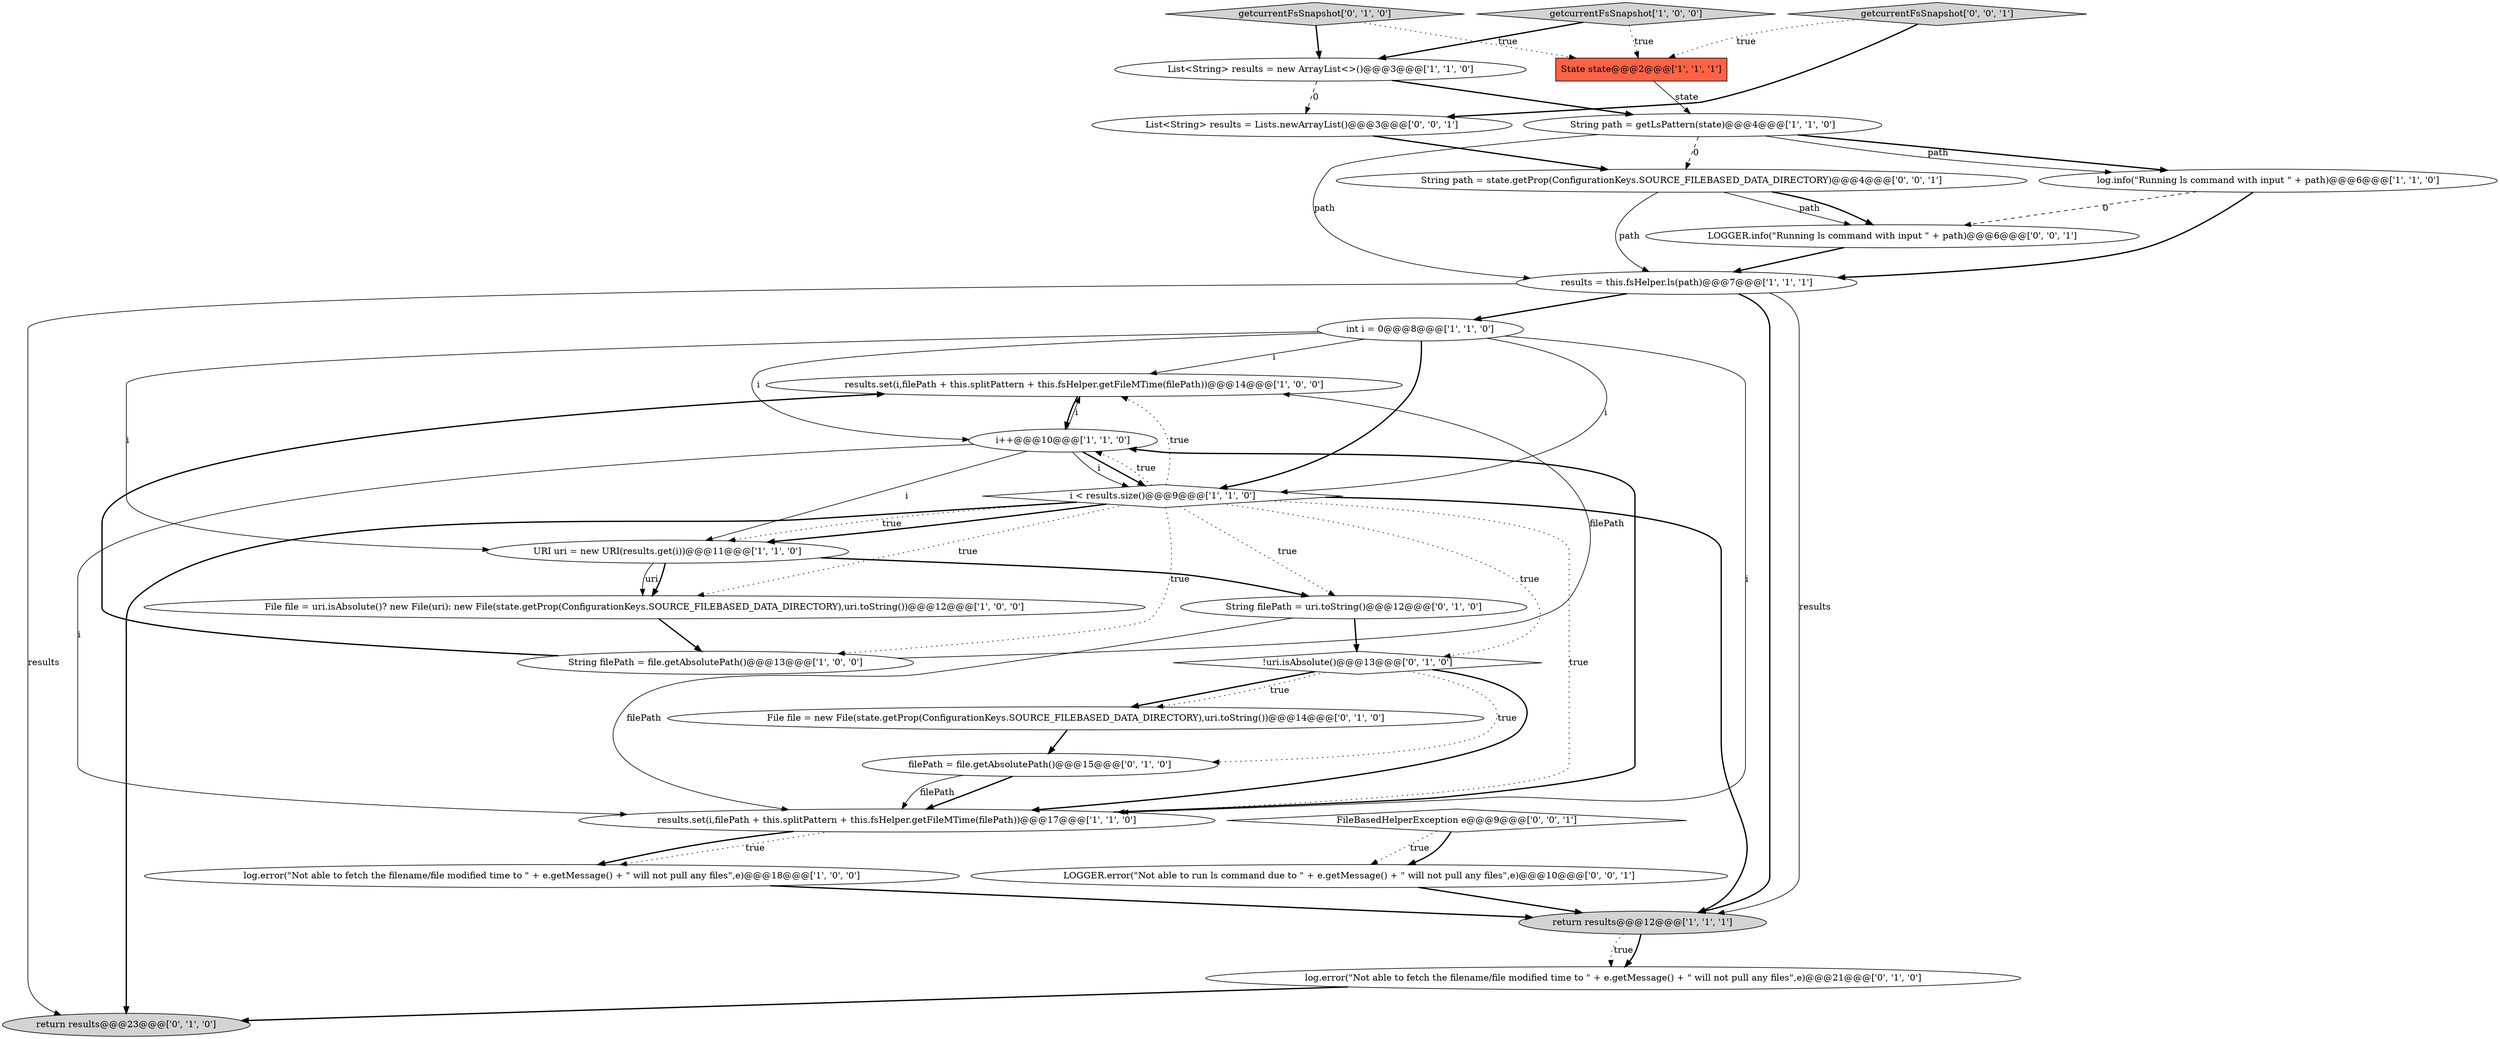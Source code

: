 digraph {
6 [style = filled, label = "results = this.fsHelper.ls(path)@@@7@@@['1', '1', '1']", fillcolor = white, shape = ellipse image = "AAA0AAABBB1BBB"];
0 [style = filled, label = "log.error(\"Not able to fetch the filename/file modified time to \" + e.getMessage() + \" will not pull any files\",e)@@@18@@@['1', '0', '0']", fillcolor = white, shape = ellipse image = "AAA0AAABBB1BBB"];
17 [style = filled, label = "!uri.isAbsolute()@@@13@@@['0', '1', '0']", fillcolor = white, shape = diamond image = "AAA0AAABBB2BBB"];
4 [style = filled, label = "String path = getLsPattern(state)@@@4@@@['1', '1', '0']", fillcolor = white, shape = ellipse image = "AAA0AAABBB1BBB"];
27 [style = filled, label = "String path = state.getProp(ConfigurationKeys.SOURCE_FILEBASED_DATA_DIRECTORY)@@@4@@@['0', '0', '1']", fillcolor = white, shape = ellipse image = "AAA0AAABBB3BBB"];
28 [style = filled, label = "FileBasedHelperException e@@@9@@@['0', '0', '1']", fillcolor = white, shape = diamond image = "AAA0AAABBB3BBB"];
15 [style = filled, label = "File file = uri.isAbsolute()? new File(uri): new File(state.getProp(ConfigurationKeys.SOURCE_FILEBASED_DATA_DIRECTORY),uri.toString())@@@12@@@['1', '0', '0']", fillcolor = white, shape = ellipse image = "AAA0AAABBB1BBB"];
24 [style = filled, label = "LOGGER.info(\"Running ls command with input \" + path)@@@6@@@['0', '0', '1']", fillcolor = white, shape = ellipse image = "AAA0AAABBB3BBB"];
21 [style = filled, label = "File file = new File(state.getProp(ConfigurationKeys.SOURCE_FILEBASED_DATA_DIRECTORY),uri.toString())@@@14@@@['0', '1', '0']", fillcolor = white, shape = ellipse image = "AAA1AAABBB2BBB"];
1 [style = filled, label = "results.set(i,filePath + this.splitPattern + this.fsHelper.getFileMTime(filePath))@@@14@@@['1', '0', '0']", fillcolor = white, shape = ellipse image = "AAA0AAABBB1BBB"];
5 [style = filled, label = "i++@@@10@@@['1', '1', '0']", fillcolor = white, shape = ellipse image = "AAA0AAABBB1BBB"];
25 [style = filled, label = "LOGGER.error(\"Not able to run ls command due to \" + e.getMessage() + \" will not pull any files\",e)@@@10@@@['0', '0', '1']", fillcolor = white, shape = ellipse image = "AAA0AAABBB3BBB"];
23 [style = filled, label = "List<String> results = Lists.newArrayList()@@@3@@@['0', '0', '1']", fillcolor = white, shape = ellipse image = "AAA0AAABBB3BBB"];
12 [style = filled, label = "log.info(\"Running ls command with input \" + path)@@@6@@@['1', '1', '0']", fillcolor = white, shape = ellipse image = "AAA0AAABBB1BBB"];
26 [style = filled, label = "getcurrentFsSnapshot['0', '0', '1']", fillcolor = lightgray, shape = diamond image = "AAA0AAABBB3BBB"];
20 [style = filled, label = "return results@@@23@@@['0', '1', '0']", fillcolor = lightgray, shape = ellipse image = "AAA0AAABBB2BBB"];
2 [style = filled, label = "results.set(i,filePath + this.splitPattern + this.fsHelper.getFileMTime(filePath))@@@17@@@['1', '1', '0']", fillcolor = white, shape = ellipse image = "AAA0AAABBB1BBB"];
3 [style = filled, label = "String filePath = file.getAbsolutePath()@@@13@@@['1', '0', '0']", fillcolor = white, shape = ellipse image = "AAA0AAABBB1BBB"];
18 [style = filled, label = "filePath = file.getAbsolutePath()@@@15@@@['0', '1', '0']", fillcolor = white, shape = ellipse image = "AAA1AAABBB2BBB"];
10 [style = filled, label = "URI uri = new URI(results.get(i))@@@11@@@['1', '1', '0']", fillcolor = white, shape = ellipse image = "AAA0AAABBB1BBB"];
11 [style = filled, label = "return results@@@12@@@['1', '1', '1']", fillcolor = lightgray, shape = ellipse image = "AAA0AAABBB1BBB"];
9 [style = filled, label = "List<String> results = new ArrayList<>()@@@3@@@['1', '1', '0']", fillcolor = white, shape = ellipse image = "AAA0AAABBB1BBB"];
7 [style = filled, label = "int i = 0@@@8@@@['1', '1', '0']", fillcolor = white, shape = ellipse image = "AAA0AAABBB1BBB"];
14 [style = filled, label = "getcurrentFsSnapshot['1', '0', '0']", fillcolor = lightgray, shape = diamond image = "AAA0AAABBB1BBB"];
16 [style = filled, label = "getcurrentFsSnapshot['0', '1', '0']", fillcolor = lightgray, shape = diamond image = "AAA0AAABBB2BBB"];
13 [style = filled, label = "i < results.size()@@@9@@@['1', '1', '0']", fillcolor = white, shape = diamond image = "AAA0AAABBB1BBB"];
8 [style = filled, label = "State state@@@2@@@['1', '1', '1']", fillcolor = tomato, shape = box image = "AAA0AAABBB1BBB"];
22 [style = filled, label = "String filePath = uri.toString()@@@12@@@['0', '1', '0']", fillcolor = white, shape = ellipse image = "AAA0AAABBB2BBB"];
19 [style = filled, label = "log.error(\"Not able to fetch the filename/file modified time to \" + e.getMessage() + \" will not pull any files\",e)@@@21@@@['0', '1', '0']", fillcolor = white, shape = ellipse image = "AAA0AAABBB2BBB"];
17->18 [style = dotted, label="true"];
4->27 [style = dashed, label="0"];
13->1 [style = dotted, label="true"];
18->2 [style = bold, label=""];
9->4 [style = bold, label=""];
17->21 [style = bold, label=""];
7->2 [style = solid, label="i"];
7->1 [style = solid, label="i"];
2->5 [style = bold, label=""];
19->20 [style = bold, label=""];
6->11 [style = bold, label=""];
6->20 [style = solid, label="results"];
7->13 [style = solid, label="i"];
5->10 [style = solid, label="i"];
26->8 [style = dotted, label="true"];
14->8 [style = dotted, label="true"];
27->24 [style = solid, label="path"];
13->10 [style = dotted, label="true"];
5->13 [style = solid, label="i"];
22->2 [style = solid, label="filePath"];
14->9 [style = bold, label=""];
7->10 [style = solid, label="i"];
22->17 [style = bold, label=""];
13->17 [style = dotted, label="true"];
0->11 [style = bold, label=""];
5->13 [style = bold, label=""];
3->1 [style = bold, label=""];
12->24 [style = dashed, label="0"];
25->11 [style = bold, label=""];
5->1 [style = solid, label="i"];
7->13 [style = bold, label=""];
10->22 [style = bold, label=""];
27->24 [style = bold, label=""];
16->8 [style = dotted, label="true"];
13->11 [style = bold, label=""];
13->2 [style = dotted, label="true"];
6->11 [style = solid, label="results"];
28->25 [style = dotted, label="true"];
17->21 [style = dotted, label="true"];
11->19 [style = dotted, label="true"];
21->18 [style = bold, label=""];
11->19 [style = bold, label=""];
4->12 [style = bold, label=""];
1->5 [style = bold, label=""];
13->3 [style = dotted, label="true"];
15->3 [style = bold, label=""];
13->22 [style = dotted, label="true"];
3->1 [style = solid, label="filePath"];
27->6 [style = solid, label="path"];
9->23 [style = dashed, label="0"];
26->23 [style = bold, label=""];
10->15 [style = solid, label="uri"];
13->15 [style = dotted, label="true"];
10->15 [style = bold, label=""];
8->4 [style = solid, label="state"];
4->12 [style = solid, label="path"];
2->0 [style = bold, label=""];
16->9 [style = bold, label=""];
13->20 [style = bold, label=""];
6->7 [style = bold, label=""];
13->10 [style = bold, label=""];
24->6 [style = bold, label=""];
13->5 [style = dotted, label="true"];
18->2 [style = solid, label="filePath"];
2->0 [style = dotted, label="true"];
7->5 [style = solid, label="i"];
28->25 [style = bold, label=""];
4->6 [style = solid, label="path"];
12->6 [style = bold, label=""];
17->2 [style = bold, label=""];
23->27 [style = bold, label=""];
5->2 [style = solid, label="i"];
}
